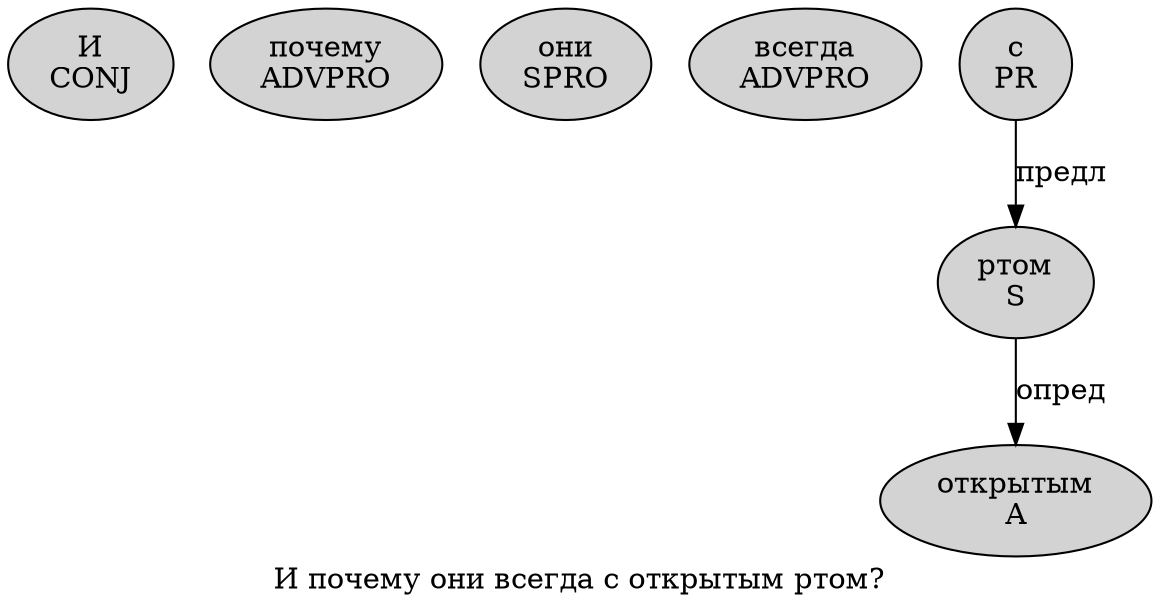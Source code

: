 digraph SENTENCE_4541 {
	graph [label="И почему они всегда с открытым ртом?"]
	node [style=filled]
		0 [label="И
CONJ" color="" fillcolor=lightgray penwidth=1 shape=ellipse]
		1 [label="почему
ADVPRO" color="" fillcolor=lightgray penwidth=1 shape=ellipse]
		2 [label="они
SPRO" color="" fillcolor=lightgray penwidth=1 shape=ellipse]
		3 [label="всегда
ADVPRO" color="" fillcolor=lightgray penwidth=1 shape=ellipse]
		4 [label="с
PR" color="" fillcolor=lightgray penwidth=1 shape=ellipse]
		5 [label="открытым
A" color="" fillcolor=lightgray penwidth=1 shape=ellipse]
		6 [label="ртом
S" color="" fillcolor=lightgray penwidth=1 shape=ellipse]
			6 -> 5 [label="опред"]
			4 -> 6 [label="предл"]
}